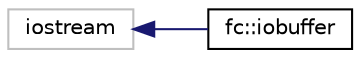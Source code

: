digraph "Graphical Class Hierarchy"
{
  edge [fontname="Helvetica",fontsize="10",labelfontname="Helvetica",labelfontsize="10"];
  node [fontname="Helvetica",fontsize="10",shape=record];
  rankdir="LR";
  Node2196 [label="iostream",height=0.2,width=0.4,color="grey75", fillcolor="white", style="filled"];
  Node2196 -> Node0 [dir="back",color="midnightblue",fontsize="10",style="solid",fontname="Helvetica"];
  Node0 [label="fc::iobuffer",height=0.2,width=0.4,color="black", fillcolor="white", style="filled",URL="$classfc_1_1iobuffer.html"];
}
